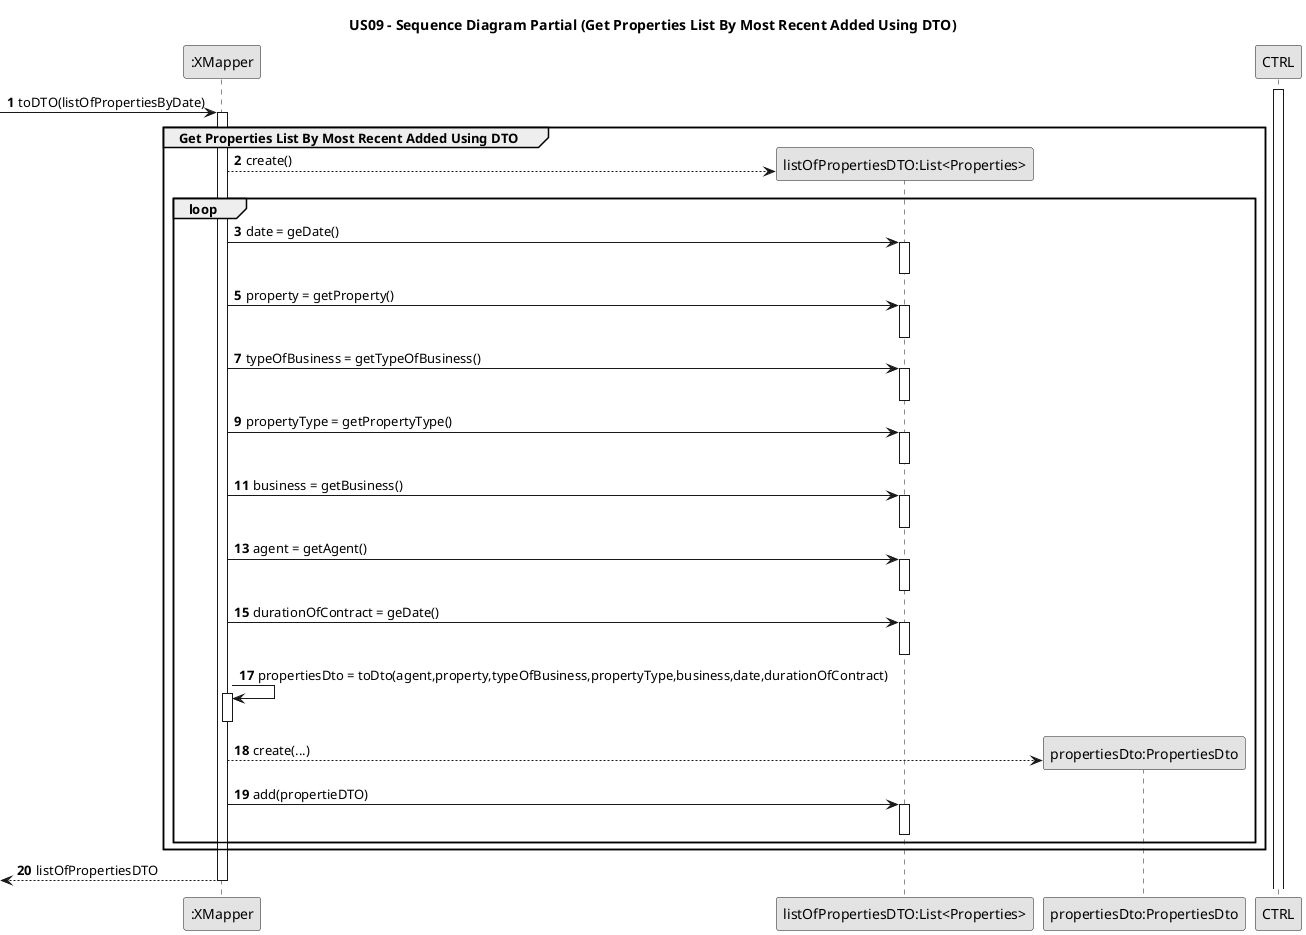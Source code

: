 @startuml
skinparam monochrome true
skinparam packageStyle rectangle
skinparam shadowing false

title US09 - Sequence Diagram Partial (Get Properties List By Most Recent Added Using DTO)
autonumber

'hide footbox
participant ":XMapper" as XMapper
participant "listOfPropertiesDTO:List<Properties>" as listProperties
participant "propertiesDto:PropertiesDto" as PropertiesDto


activate CTRL
  -> XMapper: toDTO(listOfPropertiesByDate)
            activate XMapper

            group Get Properties List By Most Recent Added Using DTO

            XMapper --> listProperties**: create()

            loop


            XMapper -> listProperties: date = geDate()
                        activate listProperties

            XMapper -[hidden]> listProperties
            deactivate listProperties

            XMapper -> listProperties: property = getProperty()
            activate listProperties

            XMapper -[hidden]> listProperties
            deactivate listProperties

            XMapper -> listProperties: typeOfBusiness = getTypeOfBusiness()
            activate listProperties

            XMapper -[hidden]> listProperties
            deactivate listProperties

            XMapper -> listProperties: propertyType = getPropertyType()
            activate listProperties

            XMapper -[hidden]> listProperties
            deactivate listProperties

            XMapper -> listProperties: business = getBusiness()
            activate listProperties

            XMapper -[hidden]> listProperties
            deactivate listProperties

            XMapper -> listProperties :agent = getAgent()
            activate listProperties

            XMapper -[hidden]> listProperties
            deactivate listProperties

            XMapper -> listProperties: durationOfContract = geDate()
            activate listProperties

            XMapper -[hidden]> listProperties
            deactivate listProperties

            XMapper -> XMapper : propertiesDto = toDto(agent,property,typeOfBusiness,propertyType,business,date,durationOfContract)
            activate XMapper

            deactivate XMapper

            XMapper --> PropertiesDto**: create(...)

            XMapper -> listProperties: add(propertieDTO)
            activate listProperties

            deactivate listProperties
            end
end
             <-- XMapper : listOfPropertiesDTO
            deactivate XMapper
@enduml
